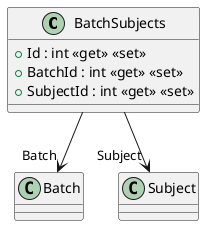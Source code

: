 @startuml
class BatchSubjects {
    + Id : int <<get>> <<set>>
    + BatchId : int <<get>> <<set>>
    + SubjectId : int <<get>> <<set>>
}
BatchSubjects --> "Batch" Batch
BatchSubjects --> "Subject" Subject
@enduml
